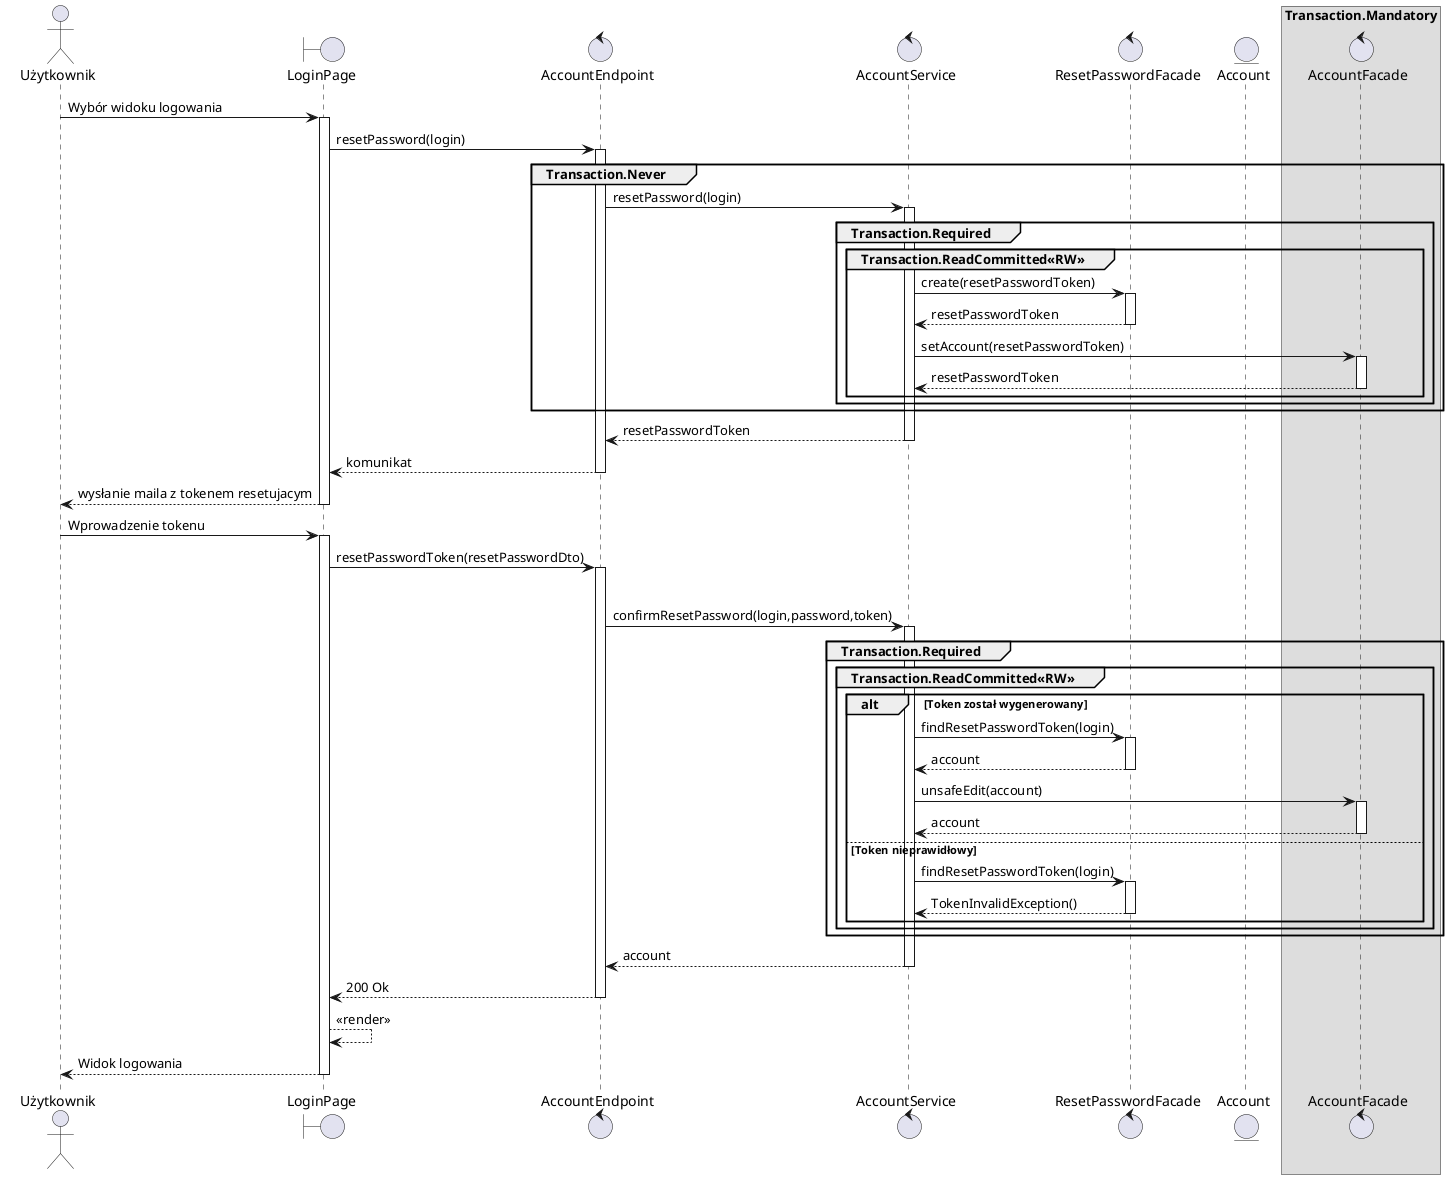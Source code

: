 @startuml MOK.14 Zresetuj hasło

actor Użytkownik as user
boundary LoginPage as gui
control AccountEndpoint as controller
control AccountService as service
control AccountFacade as facade
control ResetPasswordFacade as r_facade
entity Account as account

user -> gui ++ : Wybór widoku logowania
gui -> controller ++ : resetPassword(login)
group Transaction.Never
    controller -> service ++ : resetPassword(login)
    group Transaction.Required
        group Transaction.ReadCommitted<<RW>>
            service -> r_facade ++ : create(resetPasswordToken)
            return resetPasswordToken
            service -> facade ++ : setAccount(resetPasswordToken)
            return resetPasswordToken
        end
    end
end
return resetPasswordToken
return komunikat
return wysłanie maila z tokenem resetujacym

user -> gui ++ : Wprowadzenie tokenu
gui -> controller ++ :  resetPasswordToken(resetPasswordDto)
group Transaction.Never
    controller -> service ++ : confirmResetPassword(login,password,token)
    group Transaction.Required
        group Transaction.ReadCommitted<<RW>>
        alt Token został wygenerowany
            service -> r_facade ++ : findResetPasswordToken(login)
            return account
            service -> facade ++ : unsafeEdit(account)
            return account
        else Token nieprawidłowy
         service -> r_facade ++ : findResetPasswordToken(login)
         return TokenInvalidException()
        end
    end
end
return account
return 200 Ok
gui --> gui : <<render>>
return Widok logowania


skinparam backgroundcolor transparent
box Transaction.Mandatory
participant facade
end box